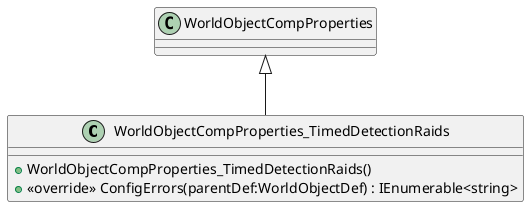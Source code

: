 @startuml
class WorldObjectCompProperties_TimedDetectionRaids {
    + WorldObjectCompProperties_TimedDetectionRaids()
    + <<override>> ConfigErrors(parentDef:WorldObjectDef) : IEnumerable<string>
}
WorldObjectCompProperties <|-- WorldObjectCompProperties_TimedDetectionRaids
@enduml
